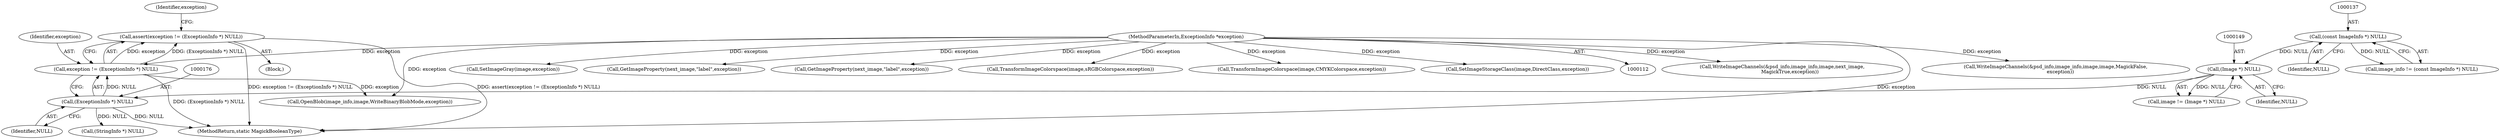 digraph "0_ImageMagick_4f2c04ea6673863b87ac7f186cbb0d911f74085c_0@API" {
"1000172" [label="(Call,assert(exception != (ExceptionInfo *) NULL))"];
"1000173" [label="(Call,exception != (ExceptionInfo *) NULL)"];
"1000115" [label="(MethodParameterIn,ExceptionInfo *exception)"];
"1000175" [label="(Call,(ExceptionInfo *) NULL)"];
"1000148" [label="(Call,(Image *) NULL)"];
"1000136" [label="(Call,(const ImageInfo *) NULL)"];
"1000116" [label="(Block,)"];
"1000173" [label="(Call,exception != (ExceptionInfo *) NULL)"];
"1000177" [label="(Identifier,NULL)"];
"1001533" [label="(Call,WriteImageChannels(&psd_info,image_info,image,next_image,\n          MagickTrue,exception))"];
"1000682" [label="(Call,(StringInfo *) NULL)"];
"1000150" [label="(Identifier,NULL)"];
"1001561" [label="(Call,WriteImageChannels(&psd_info,image_info,image,image,MagickFalse,\n      exception))"];
"1000186" [label="(Call,OpenBlob(image_info,image,WriteBinaryBlobMode,exception))"];
"1000134" [label="(Call,image_info != (const ImageInfo *) NULL)"];
"1000286" [label="(Call,SetImageGray(image,exception))"];
"1001442" [label="(Call,GetImageProperty(next_image,\"label\",exception))"];
"1000115" [label="(MethodParameterIn,ExceptionInfo *exception)"];
"1000174" [label="(Identifier,exception)"];
"1000138" [label="(Identifier,NULL)"];
"1000955" [label="(Call,GetImageProperty(next_image,\"label\",exception))"];
"1000146" [label="(Call,image != (Image *) NULL)"];
"1000490" [label="(Call,TransformImageColorspace(image,sRGBColorspace,exception))"];
"1001575" [label="(MethodReturn,static MagickBooleanType)"];
"1000518" [label="(Call,TransformImageColorspace(image,CMYKColorspace,exception))"];
"1000175" [label="(Call,(ExceptionInfo *) NULL)"];
"1000148" [label="(Call,(Image *) NULL)"];
"1000172" [label="(Call,assert(exception != (ExceptionInfo *) NULL))"];
"1000181" [label="(Identifier,exception)"];
"1000339" [label="(Call,SetImageStorageClass(image,DirectClass,exception))"];
"1000136" [label="(Call,(const ImageInfo *) NULL)"];
"1000172" -> "1000116"  [label="AST: "];
"1000172" -> "1000173"  [label="CFG: "];
"1000173" -> "1000172"  [label="AST: "];
"1000181" -> "1000172"  [label="CFG: "];
"1000172" -> "1001575"  [label="DDG: assert(exception != (ExceptionInfo *) NULL)"];
"1000172" -> "1001575"  [label="DDG: exception != (ExceptionInfo *) NULL"];
"1000173" -> "1000172"  [label="DDG: exception"];
"1000173" -> "1000172"  [label="DDG: (ExceptionInfo *) NULL"];
"1000173" -> "1000175"  [label="CFG: "];
"1000174" -> "1000173"  [label="AST: "];
"1000175" -> "1000173"  [label="AST: "];
"1000173" -> "1001575"  [label="DDG: (ExceptionInfo *) NULL"];
"1000115" -> "1000173"  [label="DDG: exception"];
"1000175" -> "1000173"  [label="DDG: NULL"];
"1000173" -> "1000186"  [label="DDG: exception"];
"1000115" -> "1000112"  [label="AST: "];
"1000115" -> "1001575"  [label="DDG: exception"];
"1000115" -> "1000186"  [label="DDG: exception"];
"1000115" -> "1000286"  [label="DDG: exception"];
"1000115" -> "1000339"  [label="DDG: exception"];
"1000115" -> "1000490"  [label="DDG: exception"];
"1000115" -> "1000518"  [label="DDG: exception"];
"1000115" -> "1000955"  [label="DDG: exception"];
"1000115" -> "1001442"  [label="DDG: exception"];
"1000115" -> "1001533"  [label="DDG: exception"];
"1000115" -> "1001561"  [label="DDG: exception"];
"1000175" -> "1000177"  [label="CFG: "];
"1000176" -> "1000175"  [label="AST: "];
"1000177" -> "1000175"  [label="AST: "];
"1000175" -> "1001575"  [label="DDG: NULL"];
"1000148" -> "1000175"  [label="DDG: NULL"];
"1000175" -> "1000682"  [label="DDG: NULL"];
"1000148" -> "1000146"  [label="AST: "];
"1000148" -> "1000150"  [label="CFG: "];
"1000149" -> "1000148"  [label="AST: "];
"1000150" -> "1000148"  [label="AST: "];
"1000146" -> "1000148"  [label="CFG: "];
"1000148" -> "1000146"  [label="DDG: NULL"];
"1000136" -> "1000148"  [label="DDG: NULL"];
"1000136" -> "1000134"  [label="AST: "];
"1000136" -> "1000138"  [label="CFG: "];
"1000137" -> "1000136"  [label="AST: "];
"1000138" -> "1000136"  [label="AST: "];
"1000134" -> "1000136"  [label="CFG: "];
"1000136" -> "1000134"  [label="DDG: NULL"];
}
